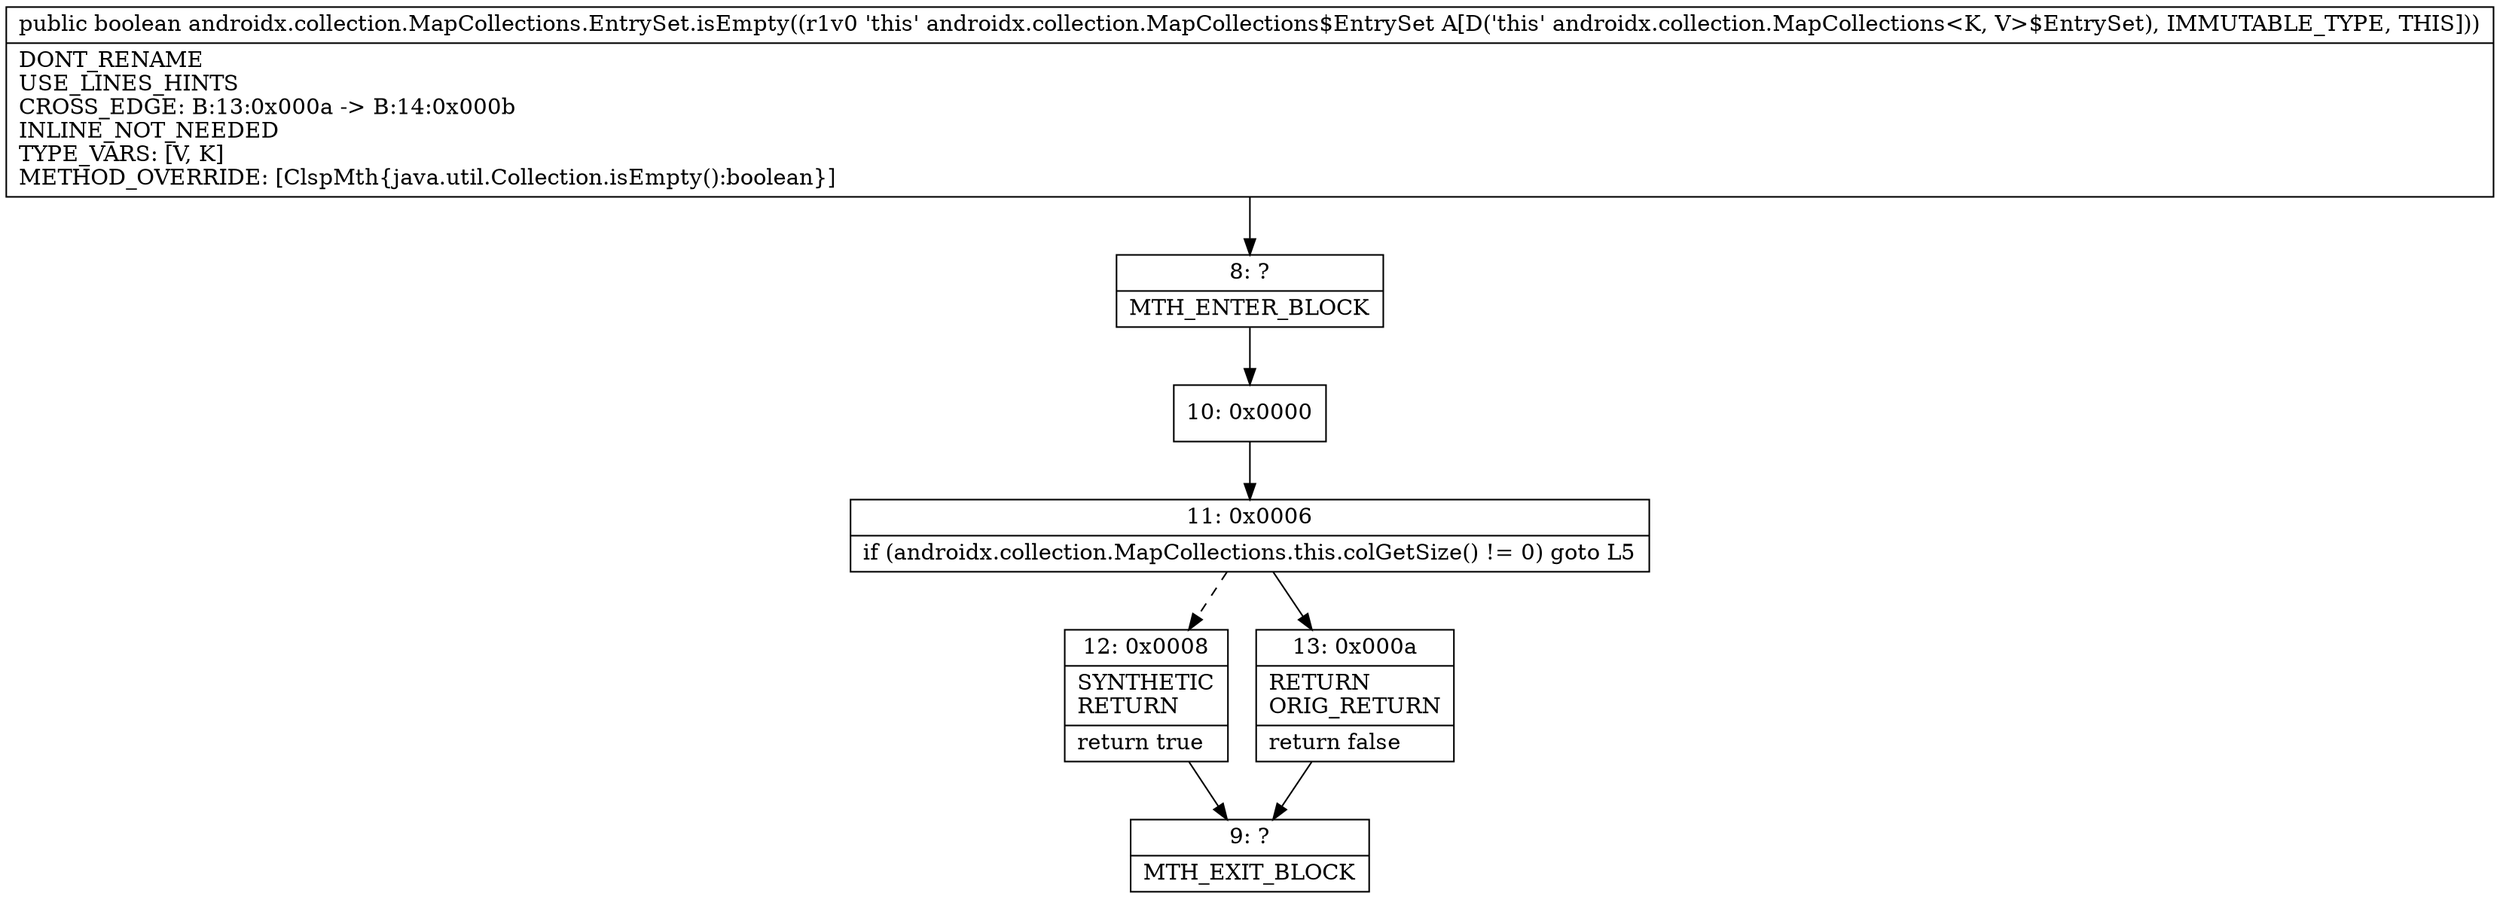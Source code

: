 digraph "CFG forandroidx.collection.MapCollections.EntrySet.isEmpty()Z" {
Node_8 [shape=record,label="{8\:\ ?|MTH_ENTER_BLOCK\l}"];
Node_10 [shape=record,label="{10\:\ 0x0000}"];
Node_11 [shape=record,label="{11\:\ 0x0006|if (androidx.collection.MapCollections.this.colGetSize() != 0) goto L5\l}"];
Node_12 [shape=record,label="{12\:\ 0x0008|SYNTHETIC\lRETURN\l|return true\l}"];
Node_9 [shape=record,label="{9\:\ ?|MTH_EXIT_BLOCK\l}"];
Node_13 [shape=record,label="{13\:\ 0x000a|RETURN\lORIG_RETURN\l|return false\l}"];
MethodNode[shape=record,label="{public boolean androidx.collection.MapCollections.EntrySet.isEmpty((r1v0 'this' androidx.collection.MapCollections$EntrySet A[D('this' androidx.collection.MapCollections\<K, V\>$EntrySet), IMMUTABLE_TYPE, THIS]))  | DONT_RENAME\lUSE_LINES_HINTS\lCROSS_EDGE: B:13:0x000a \-\> B:14:0x000b\lINLINE_NOT_NEEDED\lTYPE_VARS: [V, K]\lMETHOD_OVERRIDE: [ClspMth\{java.util.Collection.isEmpty():boolean\}]\l}"];
MethodNode -> Node_8;Node_8 -> Node_10;
Node_10 -> Node_11;
Node_11 -> Node_12[style=dashed];
Node_11 -> Node_13;
Node_12 -> Node_9;
Node_13 -> Node_9;
}

